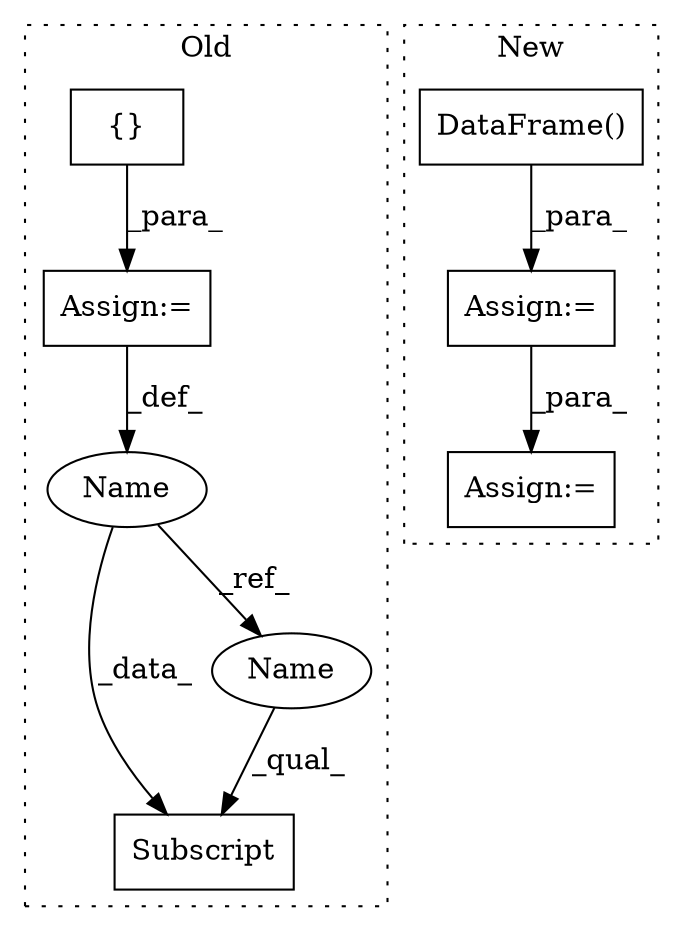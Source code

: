 digraph G {
subgraph cluster0 {
1 [label="{}" a="95" s="17002,17003" l="2,1" shape="box"];
4 [label="Assign:=" a="68" s="16999" l="3" shape="box"];
6 [label="Subscript" a="63" s="17054,0" l="15,0" shape="box"];
7 [label="Name" a="87" s="16989" l="10" shape="ellipse"];
8 [label="Name" a="87" s="17054" l="10" shape="ellipse"];
label = "Old";
style="dotted";
}
subgraph cluster1 {
2 [label="DataFrame()" a="75" s="17373" l="14" shape="box"];
3 [label="Assign:=" a="68" s="17583" l="3" shape="box"];
5 [label="Assign:=" a="68" s="17370" l="3" shape="box"];
label = "New";
style="dotted";
}
1 -> 4 [label="_para_"];
2 -> 5 [label="_para_"];
4 -> 7 [label="_def_"];
5 -> 3 [label="_para_"];
7 -> 6 [label="_data_"];
7 -> 8 [label="_ref_"];
8 -> 6 [label="_qual_"];
}